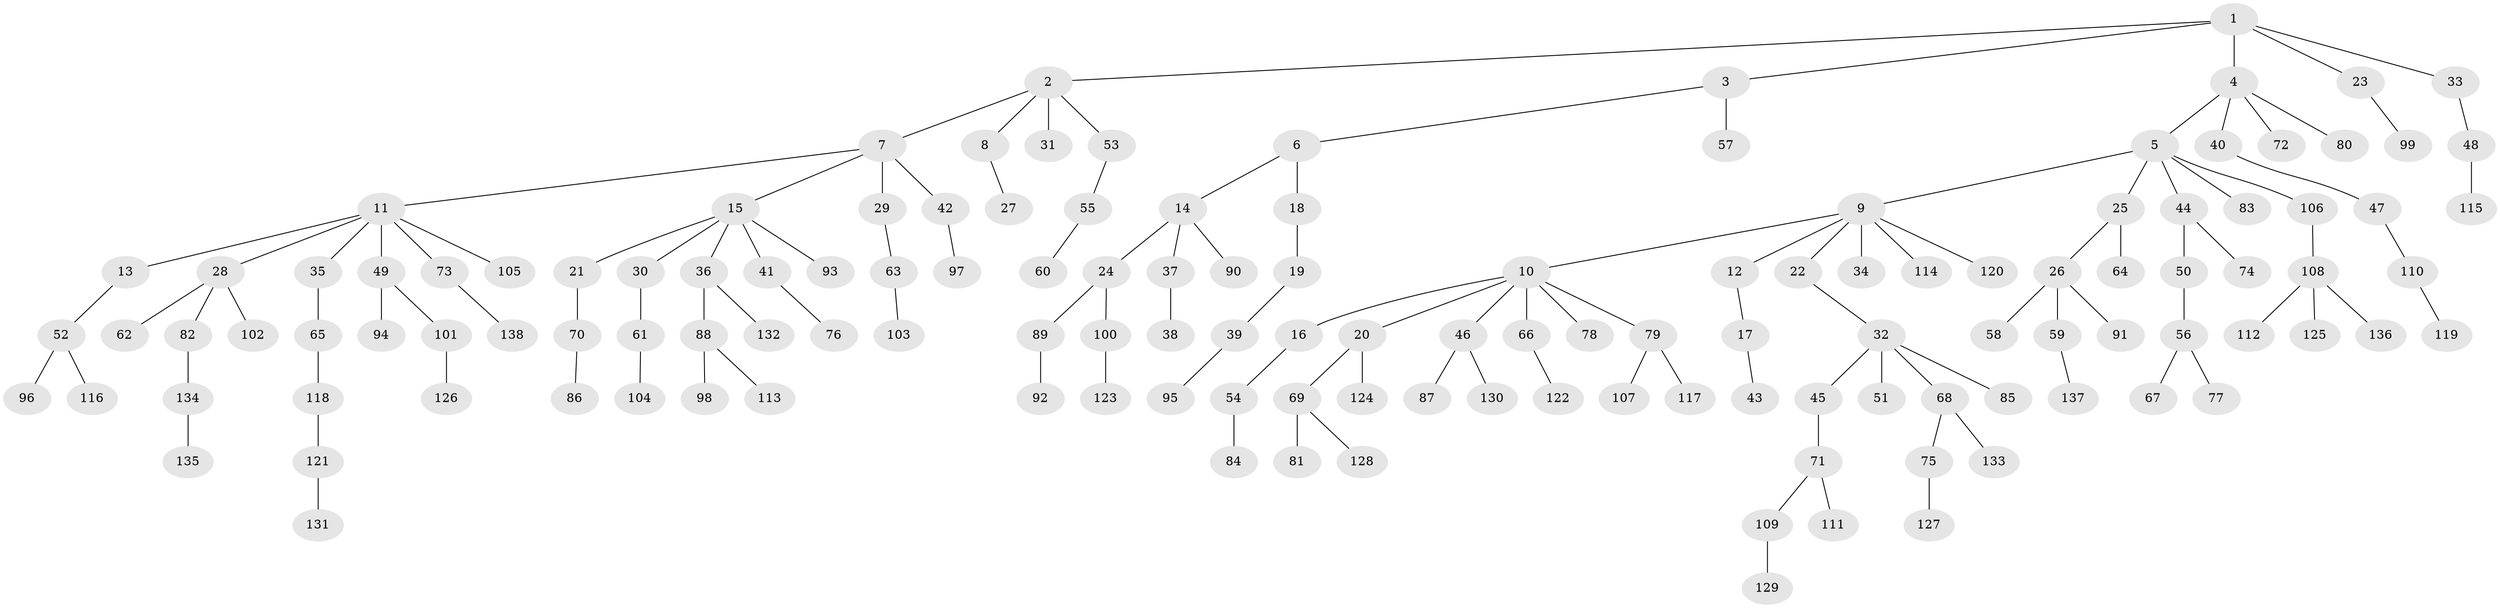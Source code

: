 // Generated by graph-tools (version 1.1) at 2025/52/03/09/25 04:52:24]
// undirected, 138 vertices, 137 edges
graph export_dot {
graph [start="1"]
  node [color=gray90,style=filled];
  1;
  2;
  3;
  4;
  5;
  6;
  7;
  8;
  9;
  10;
  11;
  12;
  13;
  14;
  15;
  16;
  17;
  18;
  19;
  20;
  21;
  22;
  23;
  24;
  25;
  26;
  27;
  28;
  29;
  30;
  31;
  32;
  33;
  34;
  35;
  36;
  37;
  38;
  39;
  40;
  41;
  42;
  43;
  44;
  45;
  46;
  47;
  48;
  49;
  50;
  51;
  52;
  53;
  54;
  55;
  56;
  57;
  58;
  59;
  60;
  61;
  62;
  63;
  64;
  65;
  66;
  67;
  68;
  69;
  70;
  71;
  72;
  73;
  74;
  75;
  76;
  77;
  78;
  79;
  80;
  81;
  82;
  83;
  84;
  85;
  86;
  87;
  88;
  89;
  90;
  91;
  92;
  93;
  94;
  95;
  96;
  97;
  98;
  99;
  100;
  101;
  102;
  103;
  104;
  105;
  106;
  107;
  108;
  109;
  110;
  111;
  112;
  113;
  114;
  115;
  116;
  117;
  118;
  119;
  120;
  121;
  122;
  123;
  124;
  125;
  126;
  127;
  128;
  129;
  130;
  131;
  132;
  133;
  134;
  135;
  136;
  137;
  138;
  1 -- 2;
  1 -- 3;
  1 -- 4;
  1 -- 23;
  1 -- 33;
  2 -- 7;
  2 -- 8;
  2 -- 31;
  2 -- 53;
  3 -- 6;
  3 -- 57;
  4 -- 5;
  4 -- 40;
  4 -- 72;
  4 -- 80;
  5 -- 9;
  5 -- 25;
  5 -- 44;
  5 -- 83;
  5 -- 106;
  6 -- 14;
  6 -- 18;
  7 -- 11;
  7 -- 15;
  7 -- 29;
  7 -- 42;
  8 -- 27;
  9 -- 10;
  9 -- 12;
  9 -- 22;
  9 -- 34;
  9 -- 114;
  9 -- 120;
  10 -- 16;
  10 -- 20;
  10 -- 46;
  10 -- 66;
  10 -- 78;
  10 -- 79;
  11 -- 13;
  11 -- 28;
  11 -- 35;
  11 -- 49;
  11 -- 73;
  11 -- 105;
  12 -- 17;
  13 -- 52;
  14 -- 24;
  14 -- 37;
  14 -- 90;
  15 -- 21;
  15 -- 30;
  15 -- 36;
  15 -- 41;
  15 -- 93;
  16 -- 54;
  17 -- 43;
  18 -- 19;
  19 -- 39;
  20 -- 69;
  20 -- 124;
  21 -- 70;
  22 -- 32;
  23 -- 99;
  24 -- 89;
  24 -- 100;
  25 -- 26;
  25 -- 64;
  26 -- 58;
  26 -- 59;
  26 -- 91;
  28 -- 62;
  28 -- 82;
  28 -- 102;
  29 -- 63;
  30 -- 61;
  32 -- 45;
  32 -- 51;
  32 -- 68;
  32 -- 85;
  33 -- 48;
  35 -- 65;
  36 -- 88;
  36 -- 132;
  37 -- 38;
  39 -- 95;
  40 -- 47;
  41 -- 76;
  42 -- 97;
  44 -- 50;
  44 -- 74;
  45 -- 71;
  46 -- 87;
  46 -- 130;
  47 -- 110;
  48 -- 115;
  49 -- 94;
  49 -- 101;
  50 -- 56;
  52 -- 96;
  52 -- 116;
  53 -- 55;
  54 -- 84;
  55 -- 60;
  56 -- 67;
  56 -- 77;
  59 -- 137;
  61 -- 104;
  63 -- 103;
  65 -- 118;
  66 -- 122;
  68 -- 75;
  68 -- 133;
  69 -- 81;
  69 -- 128;
  70 -- 86;
  71 -- 109;
  71 -- 111;
  73 -- 138;
  75 -- 127;
  79 -- 107;
  79 -- 117;
  82 -- 134;
  88 -- 98;
  88 -- 113;
  89 -- 92;
  100 -- 123;
  101 -- 126;
  106 -- 108;
  108 -- 112;
  108 -- 125;
  108 -- 136;
  109 -- 129;
  110 -- 119;
  118 -- 121;
  121 -- 131;
  134 -- 135;
}
